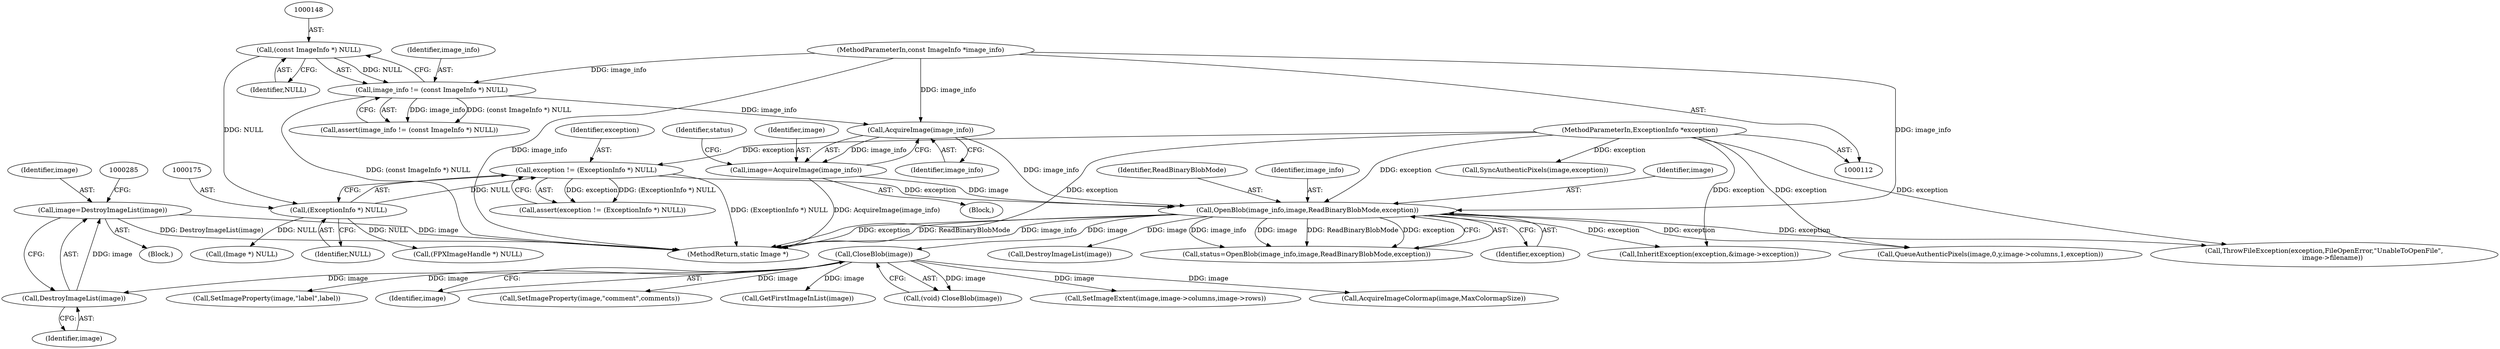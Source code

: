 digraph "0_ImageMagick_f6e9d0d9955e85bdd7540b251cd50d598dacc5e6_19@pointer" {
"1000279" [label="(Call,image=DestroyImageList(image))"];
"1000281" [label="(Call,DestroyImageList(image))"];
"1000209" [label="(Call,CloseBlob(image))"];
"1000189" [label="(Call,OpenBlob(image_info,image,ReadBinaryBlobMode,exception))"];
"1000185" [label="(Call,AcquireImage(image_info))"];
"1000145" [label="(Call,image_info != (const ImageInfo *) NULL)"];
"1000113" [label="(MethodParameterIn,const ImageInfo *image_info)"];
"1000147" [label="(Call,(const ImageInfo *) NULL)"];
"1000183" [label="(Call,image=AcquireImage(image_info))"];
"1000172" [label="(Call,exception != (ExceptionInfo *) NULL)"];
"1000114" [label="(MethodParameterIn,ExceptionInfo *exception)"];
"1000174" [label="(Call,(ExceptionInfo *) NULL)"];
"1000204" [label="(Call,(Image *) NULL)"];
"1000171" [label="(Call,assert(exception != (ExceptionInfo *) NULL))"];
"1000678" [label="(Call,SetImageExtent(image,image->columns,image->rows))"];
"1000149" [label="(Identifier,NULL)"];
"1000176" [label="(Identifier,NULL)"];
"1000201" [label="(Call,DestroyImageList(image))"];
"1000147" [label="(Call,(const ImageInfo *) NULL)"];
"1000146" [label="(Identifier,image_info)"];
"1000193" [label="(Identifier,exception)"];
"1000933" [label="(Call,QueueAuthenticPixels(image,0,y,image->columns,1,exception))"];
"1000652" [label="(Call,AcquireImageColormap(image,MaxColormapSize))"];
"1000184" [label="(Identifier,image)"];
"1000691" [label="(Call,InheritException(exception,&image->exception))"];
"1000189" [label="(Call,OpenBlob(image_info,image,ReadBinaryBlobMode,exception))"];
"1000442" [label="(Call,SetImageProperty(image,\"label\",label))"];
"1000192" [label="(Identifier,ReadBinaryBlobMode)"];
"1000210" [label="(Identifier,image)"];
"1001229" [label="(MethodReturn,static Image *)"];
"1000282" [label="(Identifier,image)"];
"1000270" [label="(Block,)"];
"1000114" [label="(MethodParameterIn,ExceptionInfo *exception)"];
"1000272" [label="(Call,ThrowFileException(exception,FileOpenError,\"UnableToOpenFile\",\n        image->filename))"];
"1000535" [label="(Call,SetImageProperty(image,\"comment\",comments))"];
"1000186" [label="(Identifier,image_info)"];
"1000674" [label="(Call,GetFirstImageInList(image))"];
"1000190" [label="(Identifier,image_info)"];
"1000174" [label="(Call,(ExceptionInfo *) NULL)"];
"1000115" [label="(Block,)"];
"1000191" [label="(Identifier,image)"];
"1000188" [label="(Identifier,status)"];
"1000187" [label="(Call,status=OpenBlob(image_info,image,ReadBinaryBlobMode,exception))"];
"1000173" [label="(Identifier,exception)"];
"1000183" [label="(Call,image=AcquireImage(image_info))"];
"1001194" [label="(Call,SyncAuthenticPixels(image,exception))"];
"1000279" [label="(Call,image=DestroyImageList(image))"];
"1000113" [label="(MethodParameterIn,const ImageInfo *image_info)"];
"1000209" [label="(Call,CloseBlob(image))"];
"1000246" [label="(Call,(FPXImageHandle *) NULL)"];
"1000145" [label="(Call,image_info != (const ImageInfo *) NULL)"];
"1000172" [label="(Call,exception != (ExceptionInfo *) NULL)"];
"1000280" [label="(Identifier,image)"];
"1000281" [label="(Call,DestroyImageList(image))"];
"1000207" [label="(Call,(void) CloseBlob(image))"];
"1000185" [label="(Call,AcquireImage(image_info))"];
"1000144" [label="(Call,assert(image_info != (const ImageInfo *) NULL))"];
"1000279" -> "1000270"  [label="AST: "];
"1000279" -> "1000281"  [label="CFG: "];
"1000280" -> "1000279"  [label="AST: "];
"1000281" -> "1000279"  [label="AST: "];
"1000285" -> "1000279"  [label="CFG: "];
"1000279" -> "1001229"  [label="DDG: image"];
"1000279" -> "1001229"  [label="DDG: DestroyImageList(image)"];
"1000281" -> "1000279"  [label="DDG: image"];
"1000281" -> "1000282"  [label="CFG: "];
"1000282" -> "1000281"  [label="AST: "];
"1000209" -> "1000281"  [label="DDG: image"];
"1000209" -> "1000207"  [label="AST: "];
"1000209" -> "1000210"  [label="CFG: "];
"1000210" -> "1000209"  [label="AST: "];
"1000207" -> "1000209"  [label="CFG: "];
"1000209" -> "1000207"  [label="DDG: image"];
"1000189" -> "1000209"  [label="DDG: image"];
"1000209" -> "1000442"  [label="DDG: image"];
"1000209" -> "1000535"  [label="DDG: image"];
"1000209" -> "1000652"  [label="DDG: image"];
"1000209" -> "1000674"  [label="DDG: image"];
"1000209" -> "1000678"  [label="DDG: image"];
"1000189" -> "1000187"  [label="AST: "];
"1000189" -> "1000193"  [label="CFG: "];
"1000190" -> "1000189"  [label="AST: "];
"1000191" -> "1000189"  [label="AST: "];
"1000192" -> "1000189"  [label="AST: "];
"1000193" -> "1000189"  [label="AST: "];
"1000187" -> "1000189"  [label="CFG: "];
"1000189" -> "1001229"  [label="DDG: image_info"];
"1000189" -> "1001229"  [label="DDG: exception"];
"1000189" -> "1001229"  [label="DDG: ReadBinaryBlobMode"];
"1000189" -> "1000187"  [label="DDG: image_info"];
"1000189" -> "1000187"  [label="DDG: image"];
"1000189" -> "1000187"  [label="DDG: ReadBinaryBlobMode"];
"1000189" -> "1000187"  [label="DDG: exception"];
"1000185" -> "1000189"  [label="DDG: image_info"];
"1000113" -> "1000189"  [label="DDG: image_info"];
"1000183" -> "1000189"  [label="DDG: image"];
"1000172" -> "1000189"  [label="DDG: exception"];
"1000114" -> "1000189"  [label="DDG: exception"];
"1000189" -> "1000201"  [label="DDG: image"];
"1000189" -> "1000272"  [label="DDG: exception"];
"1000189" -> "1000691"  [label="DDG: exception"];
"1000189" -> "1000933"  [label="DDG: exception"];
"1000185" -> "1000183"  [label="AST: "];
"1000185" -> "1000186"  [label="CFG: "];
"1000186" -> "1000185"  [label="AST: "];
"1000183" -> "1000185"  [label="CFG: "];
"1000185" -> "1000183"  [label="DDG: image_info"];
"1000145" -> "1000185"  [label="DDG: image_info"];
"1000113" -> "1000185"  [label="DDG: image_info"];
"1000145" -> "1000144"  [label="AST: "];
"1000145" -> "1000147"  [label="CFG: "];
"1000146" -> "1000145"  [label="AST: "];
"1000147" -> "1000145"  [label="AST: "];
"1000144" -> "1000145"  [label="CFG: "];
"1000145" -> "1001229"  [label="DDG: (const ImageInfo *) NULL"];
"1000145" -> "1000144"  [label="DDG: image_info"];
"1000145" -> "1000144"  [label="DDG: (const ImageInfo *) NULL"];
"1000113" -> "1000145"  [label="DDG: image_info"];
"1000147" -> "1000145"  [label="DDG: NULL"];
"1000113" -> "1000112"  [label="AST: "];
"1000113" -> "1001229"  [label="DDG: image_info"];
"1000147" -> "1000149"  [label="CFG: "];
"1000148" -> "1000147"  [label="AST: "];
"1000149" -> "1000147"  [label="AST: "];
"1000147" -> "1000174"  [label="DDG: NULL"];
"1000183" -> "1000115"  [label="AST: "];
"1000184" -> "1000183"  [label="AST: "];
"1000188" -> "1000183"  [label="CFG: "];
"1000183" -> "1001229"  [label="DDG: AcquireImage(image_info)"];
"1000172" -> "1000171"  [label="AST: "];
"1000172" -> "1000174"  [label="CFG: "];
"1000173" -> "1000172"  [label="AST: "];
"1000174" -> "1000172"  [label="AST: "];
"1000171" -> "1000172"  [label="CFG: "];
"1000172" -> "1001229"  [label="DDG: (ExceptionInfo *) NULL"];
"1000172" -> "1000171"  [label="DDG: exception"];
"1000172" -> "1000171"  [label="DDG: (ExceptionInfo *) NULL"];
"1000114" -> "1000172"  [label="DDG: exception"];
"1000174" -> "1000172"  [label="DDG: NULL"];
"1000114" -> "1000112"  [label="AST: "];
"1000114" -> "1001229"  [label="DDG: exception"];
"1000114" -> "1000272"  [label="DDG: exception"];
"1000114" -> "1000691"  [label="DDG: exception"];
"1000114" -> "1000933"  [label="DDG: exception"];
"1000114" -> "1001194"  [label="DDG: exception"];
"1000174" -> "1000176"  [label="CFG: "];
"1000175" -> "1000174"  [label="AST: "];
"1000176" -> "1000174"  [label="AST: "];
"1000174" -> "1000204"  [label="DDG: NULL"];
"1000174" -> "1000246"  [label="DDG: NULL"];
}
